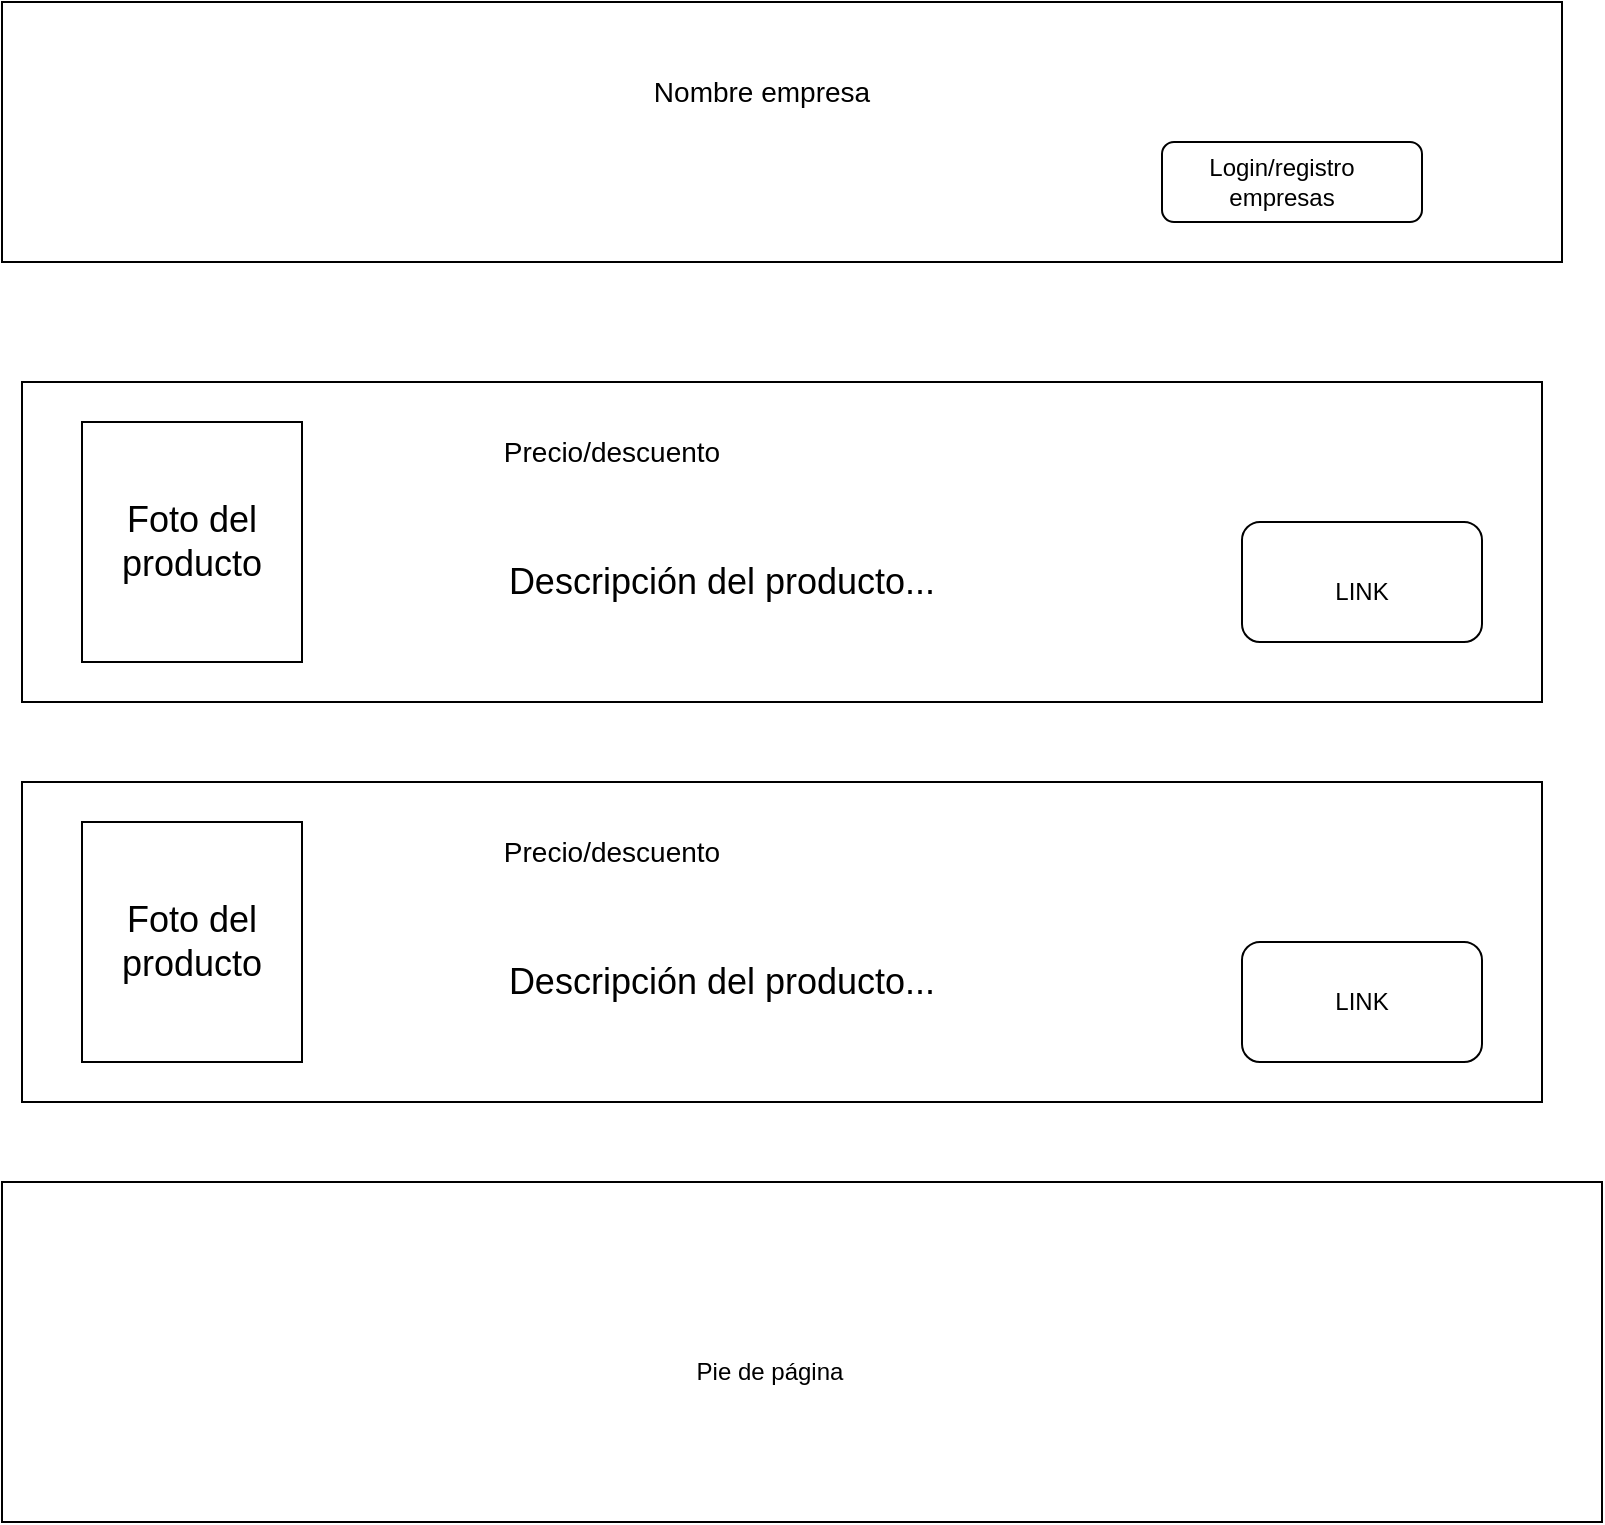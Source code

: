 <mxfile version="23.0.2" type="google">
  <diagram name="Página-1" id="KGQeLPtl38gJl8NxieY2">
    <mxGraphModel grid="1" page="1" gridSize="10" guides="1" tooltips="1" connect="1" arrows="1" fold="1" pageScale="1" pageWidth="827" pageHeight="1169" math="0" shadow="0">
      <root>
        <mxCell id="0" />
        <mxCell id="1" parent="0" />
        <mxCell id="zyJBCe2Gsbd-mujYciZS-1" value="" style="rounded=0;whiteSpace=wrap;html=1;" vertex="1" parent="1">
          <mxGeometry x="30" y="10" width="780" height="130" as="geometry" />
        </mxCell>
        <mxCell id="zyJBCe2Gsbd-mujYciZS-2" value="&lt;font style=&quot;vertical-align: inherit;&quot;&gt;&lt;font style=&quot;vertical-align: inherit; font-size: 14px;&quot;&gt;Nombre empresa&lt;/font&gt;&lt;/font&gt;" style="text;html=1;strokeColor=none;fillColor=none;align=center;verticalAlign=middle;whiteSpace=wrap;rounded=0;" vertex="1" parent="1">
          <mxGeometry x="352" y="40" width="116" height="30" as="geometry" />
        </mxCell>
        <mxCell id="zyJBCe2Gsbd-mujYciZS-3" value="" style="rounded=1;whiteSpace=wrap;html=1;" vertex="1" parent="1">
          <mxGeometry x="610" y="80" width="130" height="40" as="geometry" />
        </mxCell>
        <mxCell id="zyJBCe2Gsbd-mujYciZS-4" value="&lt;font style=&quot;vertical-align: inherit;&quot;&gt;&lt;font style=&quot;vertical-align: inherit;&quot;&gt;Login/registro empresas&lt;/font&gt;&lt;/font&gt;" style="text;html=1;strokeColor=none;fillColor=none;align=center;verticalAlign=middle;whiteSpace=wrap;rounded=0;" vertex="1" parent="1">
          <mxGeometry x="640" y="85" width="60" height="30" as="geometry" />
        </mxCell>
        <mxCell id="zyJBCe2Gsbd-mujYciZS-5" value="" style="rounded=0;whiteSpace=wrap;html=1;" vertex="1" parent="1">
          <mxGeometry x="40" y="200" width="760" height="160" as="geometry" />
        </mxCell>
        <mxCell id="zyJBCe2Gsbd-mujYciZS-6" value="" style="rounded=0;whiteSpace=wrap;html=1;" vertex="1" parent="1">
          <mxGeometry x="70" y="220" width="110" height="120" as="geometry" />
        </mxCell>
        <mxCell id="zyJBCe2Gsbd-mujYciZS-7" value="&lt;font style=&quot;font-size: 18px;&quot;&gt;Descripción del producto...&lt;/font&gt;" style="text;html=1;strokeColor=none;fillColor=none;align=center;verticalAlign=middle;whiteSpace=wrap;rounded=0;" vertex="1" parent="1">
          <mxGeometry x="210" y="280" width="360" height="40" as="geometry" />
        </mxCell>
        <mxCell id="zyJBCe2Gsbd-mujYciZS-8" value="&lt;font style=&quot;font-size: 14px;&quot;&gt;Precio/descuento&lt;/font&gt;" style="text;html=1;strokeColor=none;fillColor=none;align=center;verticalAlign=middle;whiteSpace=wrap;rounded=0;" vertex="1" parent="1">
          <mxGeometry x="250" y="220" width="170" height="30" as="geometry" />
        </mxCell>
        <mxCell id="zyJBCe2Gsbd-mujYciZS-9" value="&lt;font style=&quot;font-size: 18px;&quot;&gt;Foto del producto&lt;/font&gt;" style="text;html=1;strokeColor=none;fillColor=none;align=center;verticalAlign=middle;whiteSpace=wrap;rounded=0;" vertex="1" parent="1">
          <mxGeometry x="95" y="265" width="60" height="30" as="geometry" />
        </mxCell>
        <mxCell id="zyJBCe2Gsbd-mujYciZS-10" value="" style="rounded=0;whiteSpace=wrap;html=1;" vertex="1" parent="1">
          <mxGeometry x="40" y="400" width="760" height="160" as="geometry" />
        </mxCell>
        <mxCell id="zyJBCe2Gsbd-mujYciZS-11" value="" style="rounded=0;whiteSpace=wrap;html=1;" vertex="1" parent="1">
          <mxGeometry x="70" y="420" width="110" height="120" as="geometry" />
        </mxCell>
        <mxCell id="zyJBCe2Gsbd-mujYciZS-12" value="&lt;font style=&quot;font-size: 18px;&quot;&gt;Descripción del producto...&lt;/font&gt;" style="text;html=1;strokeColor=none;fillColor=none;align=center;verticalAlign=middle;whiteSpace=wrap;rounded=0;" vertex="1" parent="1">
          <mxGeometry x="210" y="480" width="360" height="40" as="geometry" />
        </mxCell>
        <mxCell id="zyJBCe2Gsbd-mujYciZS-13" value="&lt;font style=&quot;font-size: 14px;&quot;&gt;Precio/descuento&lt;/font&gt;" style="text;html=1;strokeColor=none;fillColor=none;align=center;verticalAlign=middle;whiteSpace=wrap;rounded=0;" vertex="1" parent="1">
          <mxGeometry x="250" y="420" width="170" height="30" as="geometry" />
        </mxCell>
        <mxCell id="zyJBCe2Gsbd-mujYciZS-14" value="&lt;font style=&quot;font-size: 18px;&quot;&gt;Foto del producto&lt;/font&gt;" style="text;html=1;strokeColor=none;fillColor=none;align=center;verticalAlign=middle;whiteSpace=wrap;rounded=0;" vertex="1" parent="1">
          <mxGeometry x="95" y="465" width="60" height="30" as="geometry" />
        </mxCell>
        <mxCell id="zyJBCe2Gsbd-mujYciZS-15" value="" style="rounded=0;whiteSpace=wrap;html=1;" vertex="1" parent="1">
          <mxGeometry x="30" y="600" width="800" height="170" as="geometry" />
        </mxCell>
        <mxCell id="zyJBCe2Gsbd-mujYciZS-16" value="&lt;font style=&quot;vertical-align: inherit;&quot;&gt;&lt;font style=&quot;vertical-align: inherit;&quot;&gt;&lt;font style=&quot;vertical-align: inherit;&quot;&gt;&lt;font style=&quot;vertical-align: inherit;&quot;&gt;Pie de página&lt;/font&gt;&lt;/font&gt;&lt;/font&gt;&lt;/font&gt;" style="text;html=1;strokeColor=none;fillColor=none;align=center;verticalAlign=middle;whiteSpace=wrap;rounded=0;" vertex="1" parent="1">
          <mxGeometry x="366" y="660" width="96" height="70" as="geometry" />
        </mxCell>
        <mxCell id="zyJBCe2Gsbd-mujYciZS-17" value="LINK" style="rounded=1;whiteSpace=wrap;html=1;" vertex="1" parent="1">
          <mxGeometry x="650" y="480" width="120" height="60" as="geometry" />
        </mxCell>
        <mxCell id="zyJBCe2Gsbd-mujYciZS-18" value="" style="rounded=1;whiteSpace=wrap;html=1;" vertex="1" parent="1">
          <mxGeometry x="650" y="270" width="120" height="60" as="geometry" />
        </mxCell>
        <mxCell id="zyJBCe2Gsbd-mujYciZS-19" value="LINK" style="text;html=1;strokeColor=none;fillColor=none;align=center;verticalAlign=middle;whiteSpace=wrap;rounded=0;" vertex="1" parent="1">
          <mxGeometry x="680" y="290" width="60" height="30" as="geometry" />
        </mxCell>
      </root>
    </mxGraphModel>
  </diagram>
</mxfile>
